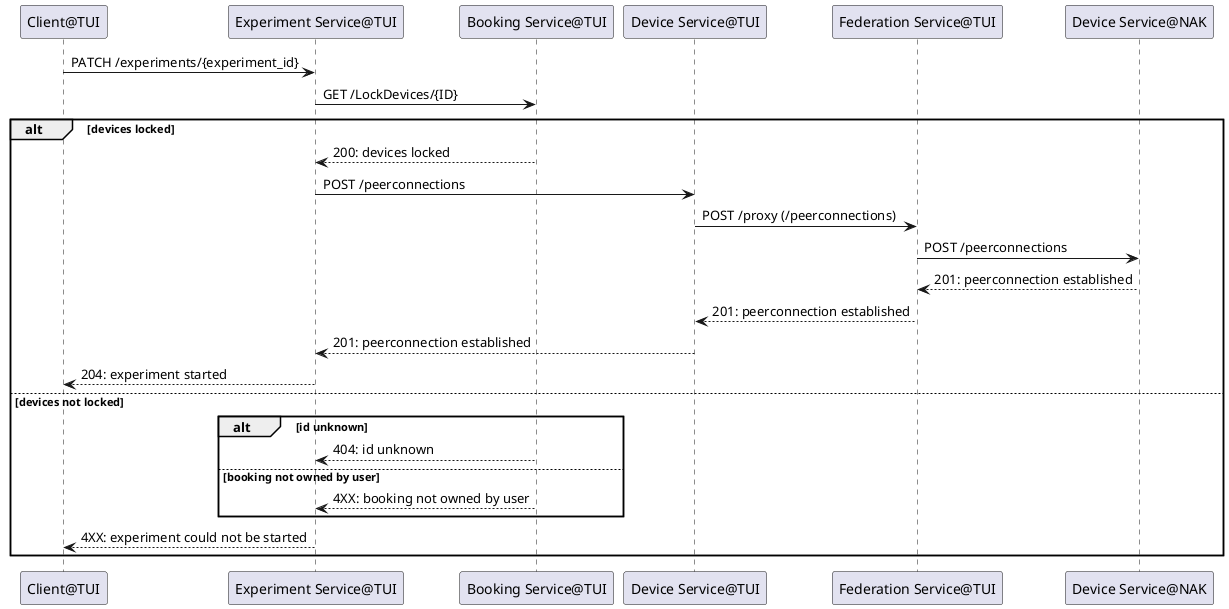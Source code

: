 @startuml ExperimentStart
Client@TUI -> "Experiment Service@TUI": PATCH /experiments/{experiment_id}
"Experiment Service@TUI" -> "Booking Service@TUI": GET /LockDevices/{ID}

alt devices locked

    "Booking Service@TUI" --> "Experiment Service@TUI": 200: devices locked
    "Experiment Service@TUI" -> "Device Service@TUI": POST /peerconnections
    "Device Service@TUI" -> "Federation Service@TUI": POST /proxy (/peerconnections)
    "Federation Service@TUI" -> "Device Service@NAK": POST /peerconnections
    "Device Service@NAK" --> "Federation Service@TUI": 201: peerconnection established
    "Federation Service@TUI" --> "Device Service@TUI": 201: peerconnection established
    "Device Service@TUI" --> "Experiment Service@TUI": 201: peerconnection established
    "Experiment Service@TUI" --> Client@TUI: 204: experiment started

else devices not locked

    alt id unknown

        "Booking Service@TUI" --> "Experiment Service@TUI": 404: id unknown

    else booking not owned by user

        "Booking Service@TUI" --> "Experiment Service@TUI": 4XX: booking not owned by user

    end

    "Experiment Service@TUI" --> Client@TUI: 4XX: experiment could not be started

end

@enduml